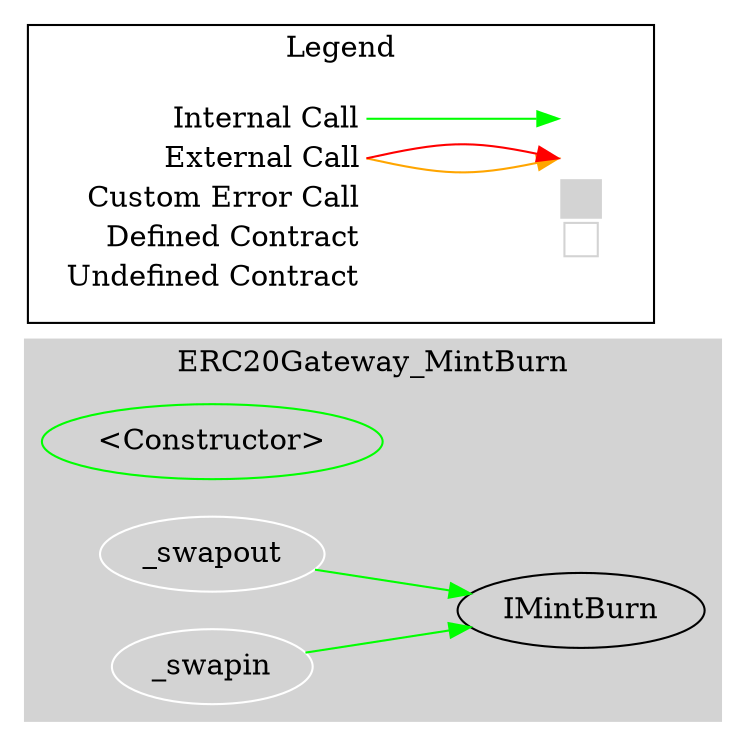 digraph G {
  graph [ ratio = "auto", page = "100", compound =true ];
subgraph "clusterERC20Gateway_MintBurn" {
  graph [ label = "ERC20Gateway_MintBurn", color = "lightgray", style = "filled", bgcolor = "lightgray" ];
  "ERC20Gateway_MintBurn.<Constructor>" [ label = "<Constructor>", color = "green" ];
  "ERC20Gateway_MintBurn._swapout" [ label = "_swapout", color = "white" ];
  "ERC20Gateway_MintBurn._swapin" [ label = "_swapin", color = "white" ];
  "ERC20Gateway_MintBurn.IMintBurn" [ label = "IMintBurn" ];
}

  "ERC20Gateway_MintBurn._swapout";
  "ERC20Gateway_MintBurn.IMintBurn";
  "ERC20Gateway_MintBurn._swapin";
  "ERC20Gateway_MintBurn._swapout" -> "ERC20Gateway_MintBurn.IMintBurn" [ color = "green" ];
  "ERC20Gateway_MintBurn._swapin" -> "ERC20Gateway_MintBurn.IMintBurn" [ color = "green" ];


rankdir=LR
node [shape=plaintext]
subgraph cluster_01 { 
label = "Legend";
key [label=<<table border="0" cellpadding="2" cellspacing="0" cellborder="0">
  <tr><td align="right" port="i1">Internal Call</td></tr>
  <tr><td align="right" port="i2">External Call</td></tr>
  <tr><td align="right" port="i2">Custom Error Call</td></tr>
  <tr><td align="right" port="i3">Defined Contract</td></tr>
  <tr><td align="right" port="i4">Undefined Contract</td></tr>
  </table>>]
key2 [label=<<table border="0" cellpadding="2" cellspacing="0" cellborder="0">
  <tr><td port="i1">&nbsp;&nbsp;&nbsp;</td></tr>
  <tr><td port="i2">&nbsp;&nbsp;&nbsp;</td></tr>
  <tr><td port="i3" bgcolor="lightgray">&nbsp;&nbsp;&nbsp;</td></tr>
  <tr><td port="i4">
    <table border="1" cellborder="0" cellspacing="0" cellpadding="7" color="lightgray">
      <tr>
       <td></td>
      </tr>
     </table>
  </td></tr>
  </table>>]
key:i1:e -> key2:i1:w [color="green"]
key:i2:e -> key2:i2:w [color="orange"]
key:i2:e -> key2:i2:w [color="red"]
}
}

